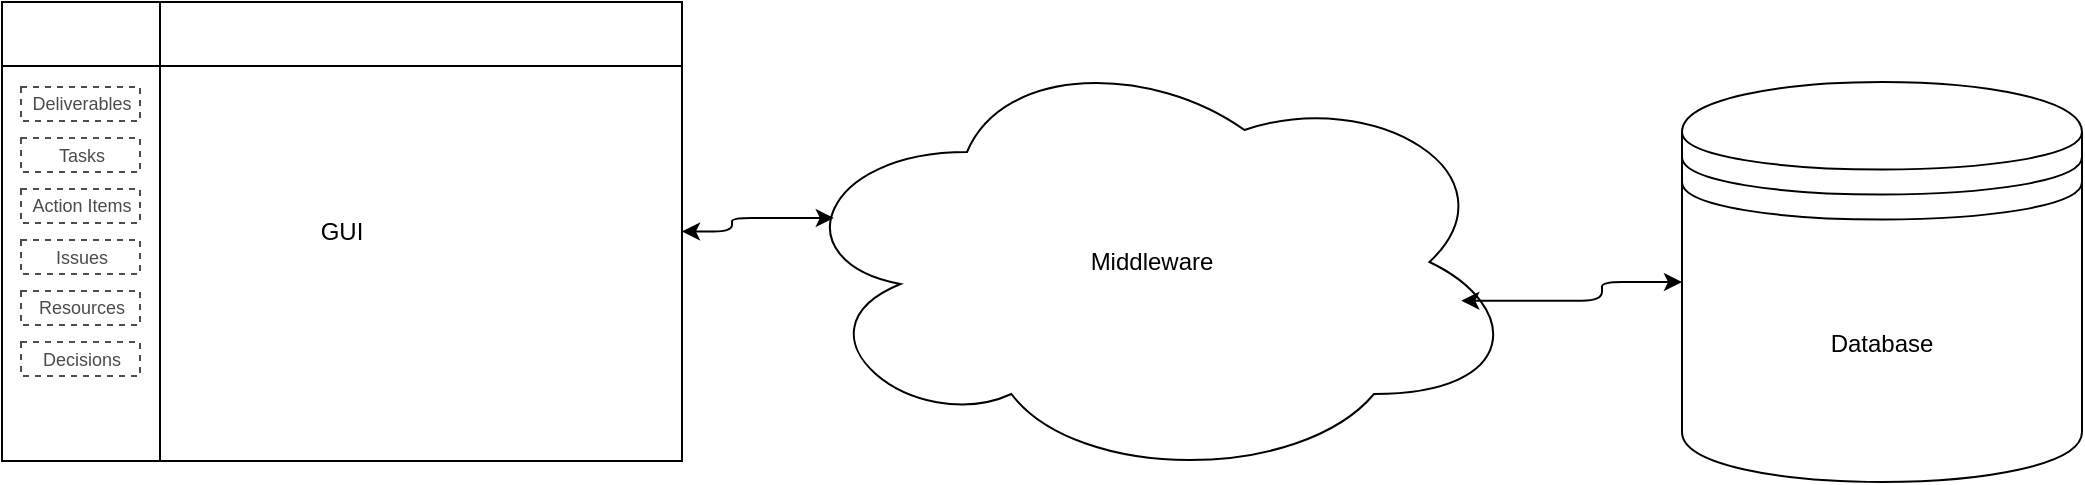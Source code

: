 <mxfile version="13.0.1" type="device"><diagram id="-ZuuH8YDX5pSfNfYPNRn" name="Page-1"><mxGraphModel dx="1822" dy="762" grid="1" gridSize="10" guides="1" tooltips="1" connect="1" arrows="1" fold="1" page="0" pageScale="1" pageWidth="850" pageHeight="1100" math="0" shadow="0"><root><mxCell id="0"/><mxCell id="1" parent="0"/><mxCell id="W43UC3z67d2k9EOHKtUe-1" value="Middleware" style="ellipse;shape=cloud;whiteSpace=wrap;html=1;align=center;" parent="1" vertex="1"><mxGeometry x="330" y="250" width="370" height="220" as="geometry"/></mxCell><mxCell id="W43UC3z67d2k9EOHKtUe-2" value="Database" style="shape=datastore;whiteSpace=wrap;html=1;" parent="1" vertex="1"><mxGeometry x="780" y="270" width="200" height="200" as="geometry"/></mxCell><mxCell id="W43UC3z67d2k9EOHKtUe-17" value="" style="endArrow=classic;startArrow=classic;html=1;exitX=0.918;exitY=0.588;exitDx=0;exitDy=0;exitPerimeter=0;edgeStyle=orthogonalEdgeStyle;" parent="1" source="W43UC3z67d2k9EOHKtUe-1" target="W43UC3z67d2k9EOHKtUe-2" edge="1"><mxGeometry width="50" height="50" relative="1" as="geometry"><mxPoint x="400" y="450" as="sourcePoint"/><mxPoint x="450" y="400" as="targetPoint"/></mxGeometry></mxCell><mxCell id="W43UC3z67d2k9EOHKtUe-19" value="" style="endArrow=classic;startArrow=classic;html=1;exitX=1;exitY=0.5;exitDx=0;exitDy=0;entryX=0.07;entryY=0.4;entryDx=0;entryDy=0;entryPerimeter=0;edgeStyle=orthogonalEdgeStyle;" parent="1" source="W43UC3z67d2k9EOHKtUe-18" target="W43UC3z67d2k9EOHKtUe-1" edge="1"><mxGeometry width="50" height="50" relative="1" as="geometry"><mxPoint x="400" y="450" as="sourcePoint"/><mxPoint x="390" y="375" as="targetPoint"/></mxGeometry></mxCell><mxCell id="QBGQ36DKpfltj2shuMql-17" value="" style="group;aspect=fixed;" parent="1" vertex="1" connectable="0"><mxGeometry x="-60" y="230" width="340" height="229.5" as="geometry"/></mxCell><mxCell id="W43UC3z67d2k9EOHKtUe-18" value="GUI" style="shape=internalStorage;whiteSpace=wrap;html=1;backgroundOutline=1;dx=79;dy=32;" parent="QBGQ36DKpfltj2shuMql-17" vertex="1"><mxGeometry width="340" height="229.5" as="geometry"/></mxCell><mxCell id="QBGQ36DKpfltj2shuMql-16" value="" style="group" parent="QBGQ36DKpfltj2shuMql-17" vertex="1" connectable="0"><mxGeometry x="9.5" y="42.5" width="59.5" height="144.5" as="geometry"/></mxCell><mxCell id="QBGQ36DKpfltj2shuMql-1" value="Deliverables" style="rounded=0;whiteSpace=wrap;html=1;opacity=70;strokeColor=#000000;dashed=1;textOpacity=70;horizontal=1;fontSize=9;" parent="QBGQ36DKpfltj2shuMql-16" vertex="1"><mxGeometry width="59.5" height="17" as="geometry"/></mxCell><mxCell id="QBGQ36DKpfltj2shuMql-3" value="Tasks" style="rounded=0;whiteSpace=wrap;html=1;opacity=70;strokeColor=#000000;dashed=1;textOpacity=70;horizontal=1;fontSize=9;" parent="QBGQ36DKpfltj2shuMql-16" vertex="1"><mxGeometry y="25.5" width="59.5" height="17" as="geometry"/></mxCell><mxCell id="QBGQ36DKpfltj2shuMql-4" value="Action Items" style="rounded=0;whiteSpace=wrap;html=1;opacity=70;strokeColor=#000000;dashed=1;textOpacity=70;horizontal=1;fontSize=9;" parent="QBGQ36DKpfltj2shuMql-16" vertex="1"><mxGeometry y="51" width="59.5" height="17" as="geometry"/></mxCell><mxCell id="QBGQ36DKpfltj2shuMql-5" value="&lt;span style=&quot;text-indent: -24px; white-space: normal; font-size: 9px;&quot;&gt;Issues&lt;br style=&quot;font-size: 9px;&quot;&gt;&lt;/span&gt;" style="rounded=0;whiteSpace=wrap;html=1;opacity=70;strokeColor=#000000;dashed=1;textOpacity=70;align=center;horizontal=1;fontSize=9;" parent="QBGQ36DKpfltj2shuMql-16" vertex="1"><mxGeometry y="76.5" width="59.5" height="17" as="geometry"/></mxCell><mxCell id="QBGQ36DKpfltj2shuMql-6" value="&lt;span style=&quot;white-space: normal; font-size: 9px;&quot;&gt;Resources&lt;/span&gt;" style="rounded=0;whiteSpace=wrap;html=1;opacity=70;strokeColor=#000000;dashed=1;textOpacity=70;horizontal=1;fontSize=9;" parent="QBGQ36DKpfltj2shuMql-16" vertex="1"><mxGeometry y="102" width="59.5" height="17" as="geometry"/></mxCell><mxCell id="QBGQ36DKpfltj2shuMql-7" value="&lt;span style=&quot;white-space: normal; font-size: 9px;&quot;&gt;Decisions&lt;/span&gt;" style="rounded=0;whiteSpace=wrap;html=1;opacity=70;strokeColor=#000000;dashed=1;textOpacity=70;horizontal=1;fontSize=9;" parent="QBGQ36DKpfltj2shuMql-16" vertex="1"><mxGeometry y="127.5" width="59.5" height="17" as="geometry"/></mxCell></root></mxGraphModel></diagram></mxfile>
